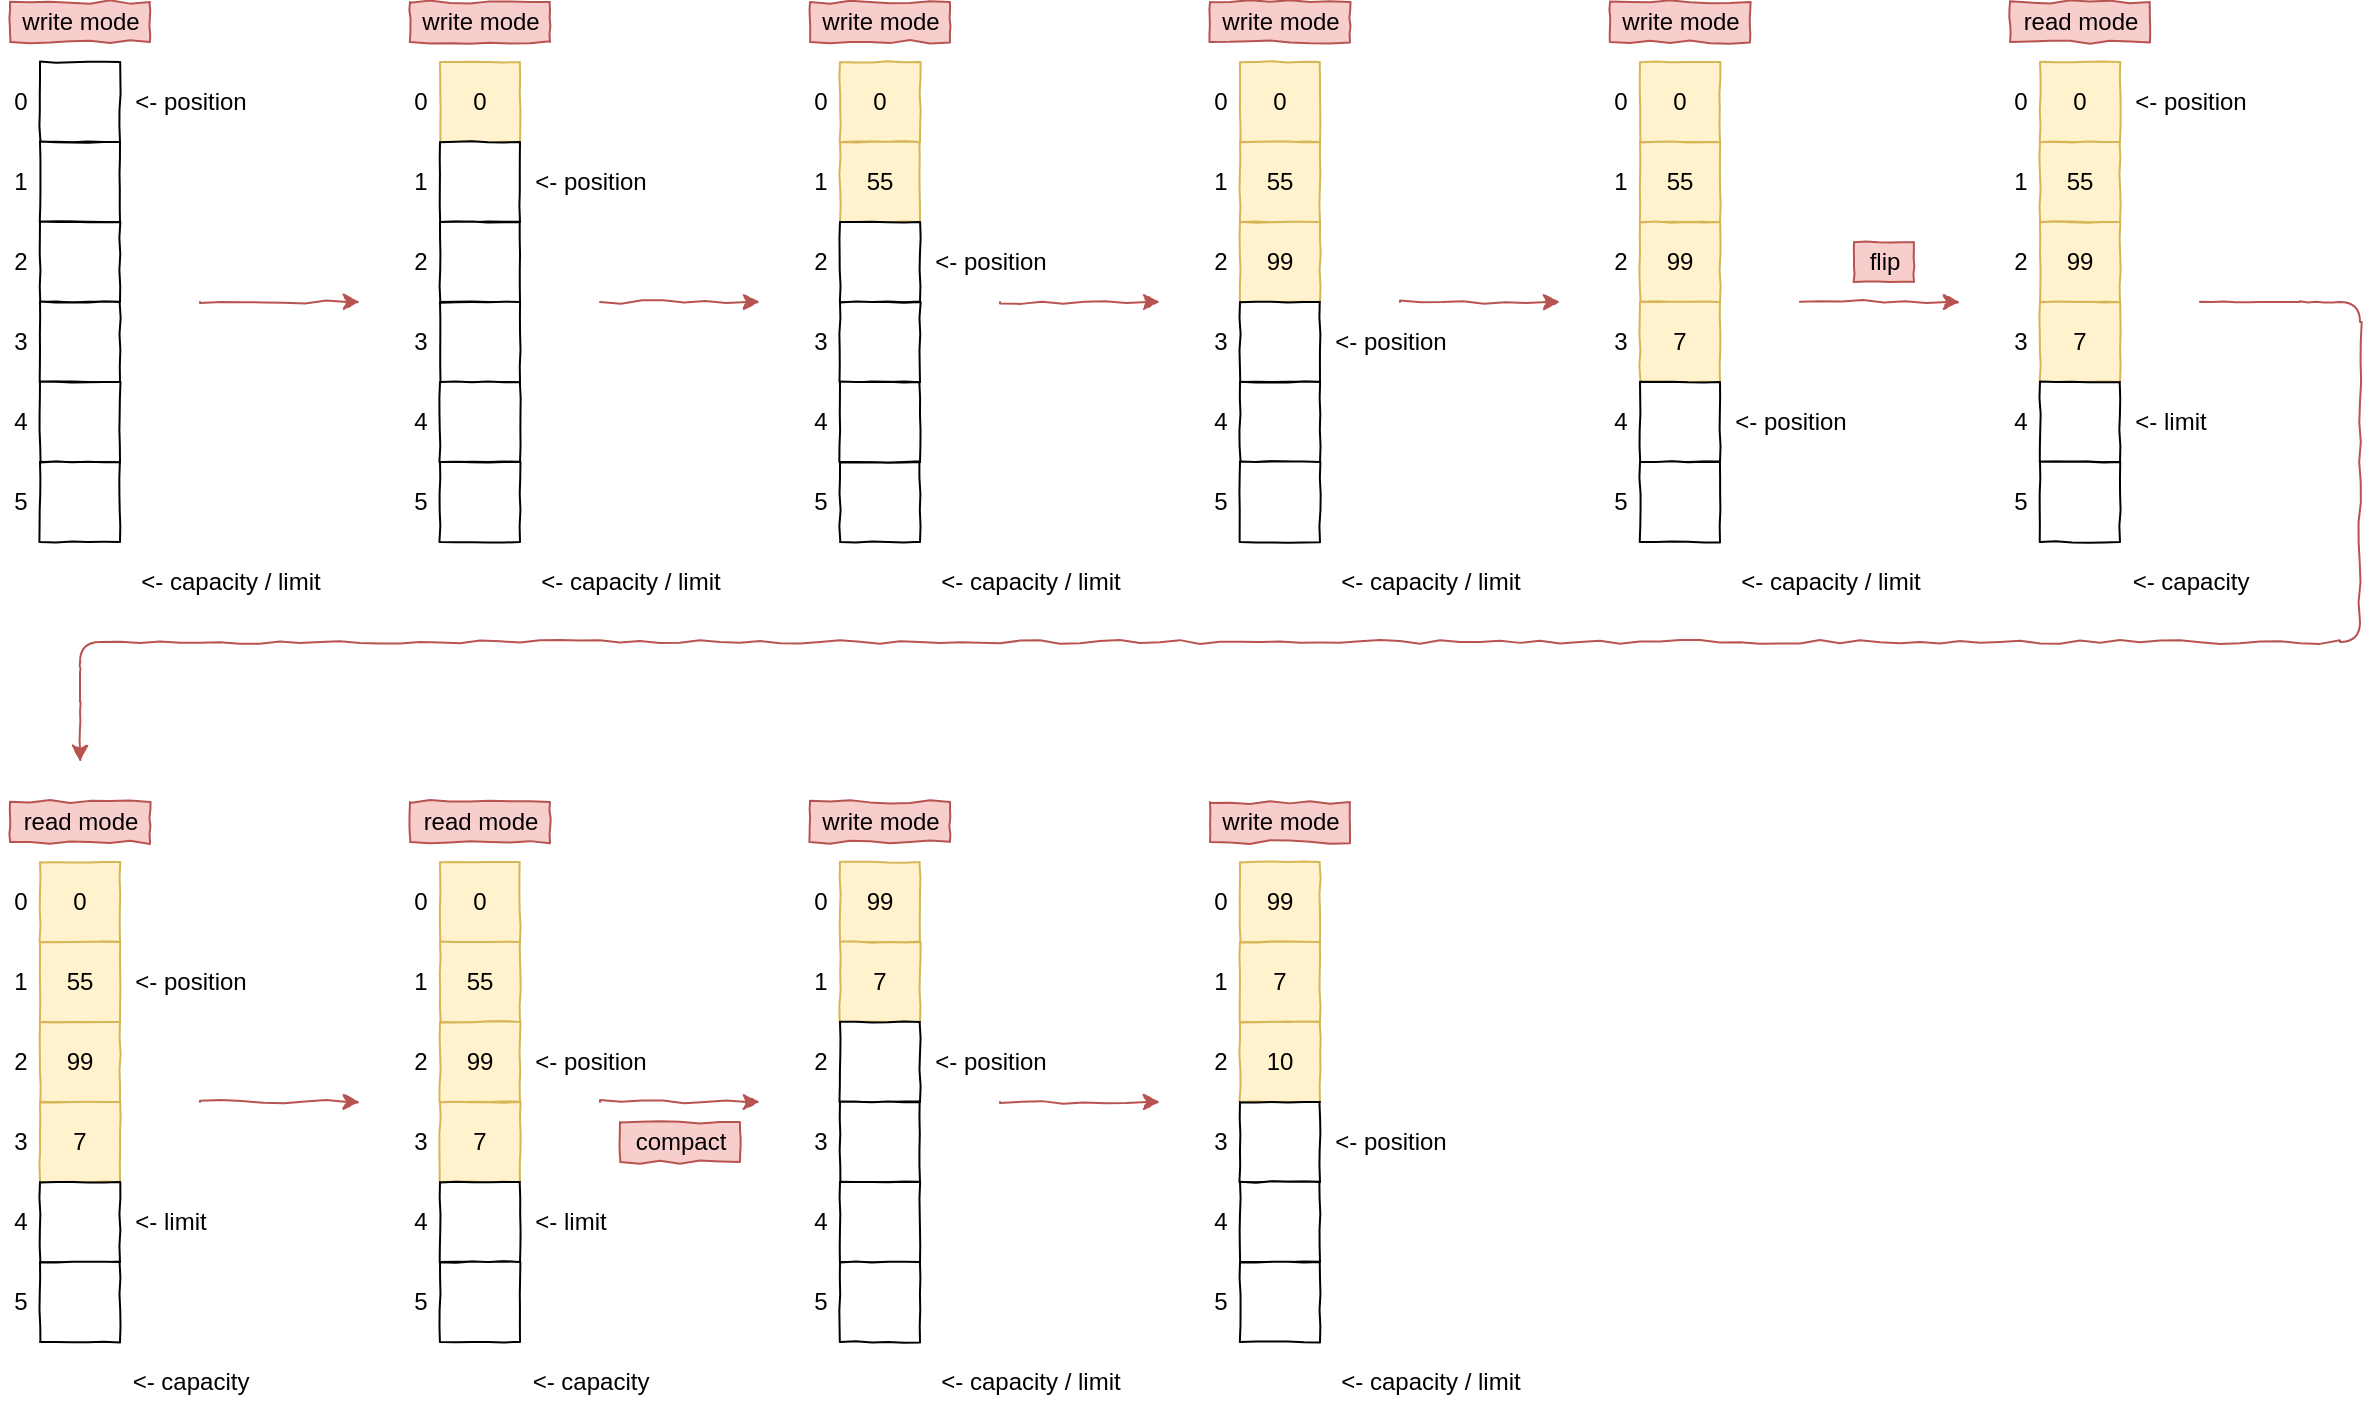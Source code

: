 <mxfile version="12.4.2" type="device" pages="1"><diagram id="LZHB4PYu7nZO7gO8kTFv" name="第 1 页"><mxGraphModel dx="1346" dy="822" grid="1" gridSize="10" guides="1" tooltips="1" connect="1" arrows="1" fold="1" page="1" pageScale="1" pageWidth="827" pageHeight="1169" math="0" shadow="0"><root><mxCell id="0"/><mxCell id="1" parent="0"/><mxCell id="Ik6aEist9P6mcR1anHid-1" value="" style="rounded=0;whiteSpace=wrap;html=1;comic=1;" parent="1" vertex="1"><mxGeometry x="120" y="80" width="40" height="40" as="geometry"/></mxCell><mxCell id="Ik6aEist9P6mcR1anHid-2" value="" style="rounded=0;whiteSpace=wrap;html=1;comic=1;" parent="1" vertex="1"><mxGeometry x="120" y="120" width="40" height="40" as="geometry"/></mxCell><mxCell id="Ik6aEist9P6mcR1anHid-3" value="" style="rounded=0;whiteSpace=wrap;html=1;comic=1;" parent="1" vertex="1"><mxGeometry x="120" y="160" width="40" height="40" as="geometry"/></mxCell><mxCell id="Ik6aEist9P6mcR1anHid-4" value="" style="rounded=0;whiteSpace=wrap;html=1;comic=1;" parent="1" vertex="1"><mxGeometry x="120" y="200" width="40" height="40" as="geometry"/></mxCell><mxCell id="Ik6aEist9P6mcR1anHid-5" value="" style="rounded=0;whiteSpace=wrap;html=1;comic=1;" parent="1" vertex="1"><mxGeometry x="120" y="240" width="40" height="40" as="geometry"/></mxCell><mxCell id="Ik6aEist9P6mcR1anHid-6" value="" style="rounded=0;whiteSpace=wrap;html=1;comic=1;" parent="1" vertex="1"><mxGeometry x="120" y="280" width="40" height="40" as="geometry"/></mxCell><mxCell id="Ik6aEist9P6mcR1anHid-7" value="write mode" style="text;html=1;align=center;verticalAlign=middle;resizable=0;points=[];;autosize=1;fillColor=#f8cecc;strokeColor=#b85450;comic=1;" parent="1" vertex="1"><mxGeometry x="105" y="50" width="70" height="20" as="geometry"/></mxCell><mxCell id="Ik6aEist9P6mcR1anHid-8" value="&amp;lt;- capacity / limit" style="text;html=1;align=center;verticalAlign=middle;resizable=0;points=[];;autosize=1;comic=1;" parent="1" vertex="1"><mxGeometry x="160" y="330" width="110" height="20" as="geometry"/></mxCell><mxCell id="Ik6aEist9P6mcR1anHid-9" value="&amp;lt;- position" style="text;html=1;align=center;verticalAlign=middle;resizable=0;points=[];;autosize=1;comic=1;" parent="1" vertex="1"><mxGeometry x="160" y="90" width="70" height="20" as="geometry"/></mxCell><mxCell id="Ik6aEist9P6mcR1anHid-19" value="0" style="text;html=1;align=center;verticalAlign=middle;resizable=0;points=[];;autosize=1;comic=1;" parent="1" vertex="1"><mxGeometry x="100" y="90" width="20" height="20" as="geometry"/></mxCell><mxCell id="Ik6aEist9P6mcR1anHid-20" value="1" style="text;html=1;align=center;verticalAlign=middle;resizable=0;points=[];;autosize=1;comic=1;" parent="1" vertex="1"><mxGeometry x="100" y="130" width="20" height="20" as="geometry"/></mxCell><mxCell id="Ik6aEist9P6mcR1anHid-21" value="2" style="text;html=1;align=center;verticalAlign=middle;resizable=0;points=[];;autosize=1;comic=1;" parent="1" vertex="1"><mxGeometry x="100" y="170" width="20" height="20" as="geometry"/></mxCell><mxCell id="Ik6aEist9P6mcR1anHid-22" value="3" style="text;html=1;align=center;verticalAlign=middle;resizable=0;points=[];;autosize=1;comic=1;" parent="1" vertex="1"><mxGeometry x="100" y="210" width="20" height="20" as="geometry"/></mxCell><mxCell id="Ik6aEist9P6mcR1anHid-23" value="4" style="text;html=1;align=center;verticalAlign=middle;resizable=0;points=[];;autosize=1;comic=1;" parent="1" vertex="1"><mxGeometry x="100" y="250" width="20" height="20" as="geometry"/></mxCell><mxCell id="Ik6aEist9P6mcR1anHid-24" value="5" style="text;html=1;align=center;verticalAlign=middle;resizable=0;points=[];;autosize=1;comic=1;" parent="1" vertex="1"><mxGeometry x="100" y="290" width="20" height="20" as="geometry"/></mxCell><mxCell id="Ik6aEist9P6mcR1anHid-25" value="0" style="rounded=0;whiteSpace=wrap;html=1;fillColor=#fff2cc;strokeColor=#d6b656;comic=1;" parent="1" vertex="1"><mxGeometry x="320" y="80" width="40" height="40" as="geometry"/></mxCell><mxCell id="Ik6aEist9P6mcR1anHid-26" value="" style="rounded=0;whiteSpace=wrap;html=1;comic=1;" parent="1" vertex="1"><mxGeometry x="320" y="120" width="40" height="40" as="geometry"/></mxCell><mxCell id="Ik6aEist9P6mcR1anHid-27" value="" style="rounded=0;whiteSpace=wrap;html=1;comic=1;" parent="1" vertex="1"><mxGeometry x="320" y="160" width="40" height="40" as="geometry"/></mxCell><mxCell id="Ik6aEist9P6mcR1anHid-28" value="" style="rounded=0;whiteSpace=wrap;html=1;comic=1;" parent="1" vertex="1"><mxGeometry x="320" y="200" width="40" height="40" as="geometry"/></mxCell><mxCell id="Ik6aEist9P6mcR1anHid-29" value="" style="rounded=0;whiteSpace=wrap;html=1;comic=1;" parent="1" vertex="1"><mxGeometry x="320" y="240" width="40" height="40" as="geometry"/></mxCell><mxCell id="Ik6aEist9P6mcR1anHid-30" value="" style="rounded=0;whiteSpace=wrap;html=1;comic=1;" parent="1" vertex="1"><mxGeometry x="320" y="280" width="40" height="40" as="geometry"/></mxCell><mxCell id="Ik6aEist9P6mcR1anHid-31" value="write mode" style="text;html=1;align=center;verticalAlign=middle;resizable=0;points=[];;autosize=1;fillColor=#f8cecc;strokeColor=#b85450;comic=1;" parent="1" vertex="1"><mxGeometry x="305" y="50" width="70" height="20" as="geometry"/></mxCell><mxCell id="Ik6aEist9P6mcR1anHid-32" value="&amp;lt;- capacity / limit" style="text;html=1;align=center;verticalAlign=middle;resizable=0;points=[];;autosize=1;comic=1;" parent="1" vertex="1"><mxGeometry x="360" y="330" width="110" height="20" as="geometry"/></mxCell><mxCell id="Ik6aEist9P6mcR1anHid-33" value="&amp;lt;- position" style="text;html=1;align=center;verticalAlign=middle;resizable=0;points=[];;autosize=1;comic=1;" parent="1" vertex="1"><mxGeometry x="360" y="130" width="70" height="20" as="geometry"/></mxCell><mxCell id="Ik6aEist9P6mcR1anHid-34" value="0" style="text;html=1;align=center;verticalAlign=middle;resizable=0;points=[];;autosize=1;comic=1;" parent="1" vertex="1"><mxGeometry x="300" y="90" width="20" height="20" as="geometry"/></mxCell><mxCell id="Ik6aEist9P6mcR1anHid-35" value="1" style="text;html=1;align=center;verticalAlign=middle;resizable=0;points=[];;autosize=1;comic=1;" parent="1" vertex="1"><mxGeometry x="300" y="130" width="20" height="20" as="geometry"/></mxCell><mxCell id="Ik6aEist9P6mcR1anHid-36" value="2" style="text;html=1;align=center;verticalAlign=middle;resizable=0;points=[];;autosize=1;comic=1;" parent="1" vertex="1"><mxGeometry x="300" y="170" width="20" height="20" as="geometry"/></mxCell><mxCell id="Ik6aEist9P6mcR1anHid-37" value="3" style="text;html=1;align=center;verticalAlign=middle;resizable=0;points=[];;autosize=1;comic=1;" parent="1" vertex="1"><mxGeometry x="300" y="210" width="20" height="20" as="geometry"/></mxCell><mxCell id="Ik6aEist9P6mcR1anHid-38" value="4" style="text;html=1;align=center;verticalAlign=middle;resizable=0;points=[];;autosize=1;comic=1;" parent="1" vertex="1"><mxGeometry x="300" y="250" width="20" height="20" as="geometry"/></mxCell><mxCell id="Ik6aEist9P6mcR1anHid-39" value="5" style="text;html=1;align=center;verticalAlign=middle;resizable=0;points=[];;autosize=1;comic=1;" parent="1" vertex="1"><mxGeometry x="300" y="290" width="20" height="20" as="geometry"/></mxCell><mxCell id="Ik6aEist9P6mcR1anHid-40" value="0" style="rounded=0;whiteSpace=wrap;html=1;fillColor=#fff2cc;strokeColor=#d6b656;comic=1;" parent="1" vertex="1"><mxGeometry x="720" y="80" width="40" height="40" as="geometry"/></mxCell><mxCell id="Ik6aEist9P6mcR1anHid-41" value="55" style="rounded=0;whiteSpace=wrap;html=1;fillColor=#fff2cc;strokeColor=#d6b656;comic=1;" parent="1" vertex="1"><mxGeometry x="720" y="120" width="40" height="40" as="geometry"/></mxCell><mxCell id="Ik6aEist9P6mcR1anHid-42" value="99" style="rounded=0;whiteSpace=wrap;html=1;fillColor=#fff2cc;strokeColor=#d6b656;comic=1;" parent="1" vertex="1"><mxGeometry x="720" y="160" width="40" height="40" as="geometry"/></mxCell><mxCell id="Ik6aEist9P6mcR1anHid-43" value="" style="rounded=0;whiteSpace=wrap;html=1;comic=1;" parent="1" vertex="1"><mxGeometry x="720" y="200" width="40" height="40" as="geometry"/></mxCell><mxCell id="Ik6aEist9P6mcR1anHid-44" value="" style="rounded=0;whiteSpace=wrap;html=1;comic=1;" parent="1" vertex="1"><mxGeometry x="720" y="240" width="40" height="40" as="geometry"/></mxCell><mxCell id="Ik6aEist9P6mcR1anHid-45" value="" style="rounded=0;whiteSpace=wrap;html=1;comic=1;" parent="1" vertex="1"><mxGeometry x="720" y="280" width="40" height="40" as="geometry"/></mxCell><mxCell id="Ik6aEist9P6mcR1anHid-46" value="write mode" style="text;html=1;align=center;verticalAlign=middle;resizable=0;points=[];;autosize=1;fillColor=#f8cecc;strokeColor=#b85450;comic=1;" parent="1" vertex="1"><mxGeometry x="705" y="50" width="70" height="20" as="geometry"/></mxCell><mxCell id="Ik6aEist9P6mcR1anHid-47" value="&amp;lt;- capacity / limit" style="text;html=1;align=center;verticalAlign=middle;resizable=0;points=[];;autosize=1;comic=1;" parent="1" vertex="1"><mxGeometry x="760" y="330" width="110" height="20" as="geometry"/></mxCell><mxCell id="Ik6aEist9P6mcR1anHid-48" value="&amp;lt;- position" style="text;html=1;align=center;verticalAlign=middle;resizable=0;points=[];;autosize=1;comic=1;" parent="1" vertex="1"><mxGeometry x="760" y="210" width="70" height="20" as="geometry"/></mxCell><mxCell id="Ik6aEist9P6mcR1anHid-49" value="0" style="text;html=1;align=center;verticalAlign=middle;resizable=0;points=[];;autosize=1;comic=1;" parent="1" vertex="1"><mxGeometry x="700" y="90" width="20" height="20" as="geometry"/></mxCell><mxCell id="Ik6aEist9P6mcR1anHid-50" value="1" style="text;html=1;align=center;verticalAlign=middle;resizable=0;points=[];;autosize=1;comic=1;" parent="1" vertex="1"><mxGeometry x="700" y="130" width="20" height="20" as="geometry"/></mxCell><mxCell id="Ik6aEist9P6mcR1anHid-51" value="2" style="text;html=1;align=center;verticalAlign=middle;resizable=0;points=[];;autosize=1;comic=1;" parent="1" vertex="1"><mxGeometry x="700" y="170" width="20" height="20" as="geometry"/></mxCell><mxCell id="Ik6aEist9P6mcR1anHid-52" value="3" style="text;html=1;align=center;verticalAlign=middle;resizable=0;points=[];;autosize=1;comic=1;" parent="1" vertex="1"><mxGeometry x="700" y="210" width="20" height="20" as="geometry"/></mxCell><mxCell id="Ik6aEist9P6mcR1anHid-53" value="4" style="text;html=1;align=center;verticalAlign=middle;resizable=0;points=[];;autosize=1;comic=1;" parent="1" vertex="1"><mxGeometry x="700" y="250" width="20" height="20" as="geometry"/></mxCell><mxCell id="Ik6aEist9P6mcR1anHid-54" value="5" style="text;html=1;align=center;verticalAlign=middle;resizable=0;points=[];;autosize=1;comic=1;" parent="1" vertex="1"><mxGeometry x="700" y="290" width="20" height="20" as="geometry"/></mxCell><mxCell id="uxCb-L5kwpYFasaAiV4x-1" value="0" style="rounded=0;whiteSpace=wrap;html=1;fillColor=#fff2cc;strokeColor=#d6b656;comic=1;" parent="1" vertex="1"><mxGeometry x="920" y="80" width="40" height="40" as="geometry"/></mxCell><mxCell id="uxCb-L5kwpYFasaAiV4x-2" value="55" style="rounded=0;whiteSpace=wrap;html=1;fillColor=#fff2cc;strokeColor=#d6b656;comic=1;" parent="1" vertex="1"><mxGeometry x="920" y="120" width="40" height="40" as="geometry"/></mxCell><mxCell id="uxCb-L5kwpYFasaAiV4x-3" value="99" style="rounded=0;whiteSpace=wrap;html=1;fillColor=#fff2cc;strokeColor=#d6b656;comic=1;" parent="1" vertex="1"><mxGeometry x="920" y="160" width="40" height="40" as="geometry"/></mxCell><mxCell id="uxCb-L5kwpYFasaAiV4x-4" value="7" style="rounded=0;whiteSpace=wrap;html=1;fillColor=#fff2cc;strokeColor=#d6b656;comic=1;" parent="1" vertex="1"><mxGeometry x="920" y="200" width="40" height="40" as="geometry"/></mxCell><mxCell id="uxCb-L5kwpYFasaAiV4x-5" value="" style="rounded=0;whiteSpace=wrap;html=1;comic=1;" parent="1" vertex="1"><mxGeometry x="920" y="240" width="40" height="40" as="geometry"/></mxCell><mxCell id="uxCb-L5kwpYFasaAiV4x-6" value="" style="rounded=0;whiteSpace=wrap;html=1;comic=1;" parent="1" vertex="1"><mxGeometry x="920" y="280" width="40" height="40" as="geometry"/></mxCell><mxCell id="uxCb-L5kwpYFasaAiV4x-7" value="write mode" style="text;html=1;align=center;verticalAlign=middle;resizable=0;points=[];;autosize=1;fillColor=#f8cecc;strokeColor=#b85450;comic=1;" parent="1" vertex="1"><mxGeometry x="905" y="50" width="70" height="20" as="geometry"/></mxCell><mxCell id="uxCb-L5kwpYFasaAiV4x-8" value="&amp;lt;- capacity / limit" style="text;html=1;align=center;verticalAlign=middle;resizable=0;points=[];;autosize=1;comic=1;" parent="1" vertex="1"><mxGeometry x="960" y="330" width="110" height="20" as="geometry"/></mxCell><mxCell id="uxCb-L5kwpYFasaAiV4x-9" value="&amp;lt;- position" style="text;html=1;align=center;verticalAlign=middle;resizable=0;points=[];;autosize=1;comic=1;" parent="1" vertex="1"><mxGeometry x="960" y="250" width="70" height="20" as="geometry"/></mxCell><mxCell id="uxCb-L5kwpYFasaAiV4x-10" value="0" style="text;html=1;align=center;verticalAlign=middle;resizable=0;points=[];;autosize=1;comic=1;" parent="1" vertex="1"><mxGeometry x="900" y="90" width="20" height="20" as="geometry"/></mxCell><mxCell id="uxCb-L5kwpYFasaAiV4x-11" value="1" style="text;html=1;align=center;verticalAlign=middle;resizable=0;points=[];;autosize=1;comic=1;" parent="1" vertex="1"><mxGeometry x="900" y="130" width="20" height="20" as="geometry"/></mxCell><mxCell id="uxCb-L5kwpYFasaAiV4x-12" value="2" style="text;html=1;align=center;verticalAlign=middle;resizable=0;points=[];;autosize=1;comic=1;" parent="1" vertex="1"><mxGeometry x="900" y="170" width="20" height="20" as="geometry"/></mxCell><mxCell id="uxCb-L5kwpYFasaAiV4x-13" value="3" style="text;html=1;align=center;verticalAlign=middle;resizable=0;points=[];;autosize=1;comic=1;" parent="1" vertex="1"><mxGeometry x="900" y="210" width="20" height="20" as="geometry"/></mxCell><mxCell id="uxCb-L5kwpYFasaAiV4x-14" value="4" style="text;html=1;align=center;verticalAlign=middle;resizable=0;points=[];;autosize=1;comic=1;" parent="1" vertex="1"><mxGeometry x="900" y="250" width="20" height="20" as="geometry"/></mxCell><mxCell id="uxCb-L5kwpYFasaAiV4x-15" value="5" style="text;html=1;align=center;verticalAlign=middle;resizable=0;points=[];;autosize=1;comic=1;" parent="1" vertex="1"><mxGeometry x="900" y="290" width="20" height="20" as="geometry"/></mxCell><mxCell id="uxCb-L5kwpYFasaAiV4x-16" value="" style="endArrow=classic;html=1;comic=1;fillColor=#f8cecc;strokeColor=#b85450;" parent="1" edge="1"><mxGeometry width="50" height="50" relative="1" as="geometry"><mxPoint x="200" y="200" as="sourcePoint"/><mxPoint x="280" y="200" as="targetPoint"/></mxGeometry></mxCell><mxCell id="uxCb-L5kwpYFasaAiV4x-17" value="" style="endArrow=classic;html=1;comic=1;fillColor=#f8cecc;strokeColor=#b85450;" parent="1" edge="1"><mxGeometry width="50" height="50" relative="1" as="geometry"><mxPoint x="400" y="200" as="sourcePoint"/><mxPoint x="480" y="200" as="targetPoint"/></mxGeometry></mxCell><mxCell id="uxCb-L5kwpYFasaAiV4x-18" value="" style="endArrow=classic;html=1;comic=1;fillColor=#f8cecc;strokeColor=#b85450;" parent="1" edge="1"><mxGeometry width="50" height="50" relative="1" as="geometry"><mxPoint x="1000" y="200" as="sourcePoint"/><mxPoint x="1080" y="200" as="targetPoint"/></mxGeometry></mxCell><mxCell id="uxCb-L5kwpYFasaAiV4x-19" value="0" style="rounded=0;whiteSpace=wrap;html=1;fillColor=#fff2cc;strokeColor=#d6b656;comic=1;" parent="1" vertex="1"><mxGeometry x="1120" y="80" width="40" height="40" as="geometry"/></mxCell><mxCell id="uxCb-L5kwpYFasaAiV4x-20" value="55" style="rounded=0;whiteSpace=wrap;html=1;fillColor=#fff2cc;strokeColor=#d6b656;comic=1;" parent="1" vertex="1"><mxGeometry x="1120" y="120" width="40" height="40" as="geometry"/></mxCell><mxCell id="uxCb-L5kwpYFasaAiV4x-21" value="99" style="rounded=0;whiteSpace=wrap;html=1;fillColor=#fff2cc;strokeColor=#d6b656;comic=1;" parent="1" vertex="1"><mxGeometry x="1120" y="160" width="40" height="40" as="geometry"/></mxCell><mxCell id="uxCb-L5kwpYFasaAiV4x-22" value="7" style="rounded=0;whiteSpace=wrap;html=1;fillColor=#fff2cc;strokeColor=#d6b656;comic=1;" parent="1" vertex="1"><mxGeometry x="1120" y="200" width="40" height="40" as="geometry"/></mxCell><mxCell id="uxCb-L5kwpYFasaAiV4x-23" value="" style="rounded=0;whiteSpace=wrap;html=1;comic=1;" parent="1" vertex="1"><mxGeometry x="1120" y="240" width="40" height="40" as="geometry"/></mxCell><mxCell id="uxCb-L5kwpYFasaAiV4x-24" value="" style="rounded=0;whiteSpace=wrap;html=1;comic=1;" parent="1" vertex="1"><mxGeometry x="1120" y="280" width="40" height="40" as="geometry"/></mxCell><mxCell id="uxCb-L5kwpYFasaAiV4x-25" value="read mode" style="text;html=1;align=center;verticalAlign=middle;resizable=0;points=[];;autosize=1;fillColor=#f8cecc;strokeColor=#b85450;comic=1;" parent="1" vertex="1"><mxGeometry x="1105" y="50" width="70" height="20" as="geometry"/></mxCell><mxCell id="uxCb-L5kwpYFasaAiV4x-26" value="&amp;lt;- capacity" style="text;html=1;align=center;verticalAlign=middle;resizable=0;points=[];;autosize=1;comic=1;" parent="1" vertex="1"><mxGeometry x="1160" y="330" width="70" height="20" as="geometry"/></mxCell><mxCell id="uxCb-L5kwpYFasaAiV4x-27" value="&amp;lt;- position" style="text;html=1;align=center;verticalAlign=middle;resizable=0;points=[];;autosize=1;comic=1;" parent="1" vertex="1"><mxGeometry x="1160" y="90" width="70" height="20" as="geometry"/></mxCell><mxCell id="uxCb-L5kwpYFasaAiV4x-28" value="0" style="text;html=1;align=center;verticalAlign=middle;resizable=0;points=[];;autosize=1;comic=1;" parent="1" vertex="1"><mxGeometry x="1100" y="90" width="20" height="20" as="geometry"/></mxCell><mxCell id="uxCb-L5kwpYFasaAiV4x-29" value="1" style="text;html=1;align=center;verticalAlign=middle;resizable=0;points=[];;autosize=1;comic=1;" parent="1" vertex="1"><mxGeometry x="1100" y="130" width="20" height="20" as="geometry"/></mxCell><mxCell id="uxCb-L5kwpYFasaAiV4x-30" value="2" style="text;html=1;align=center;verticalAlign=middle;resizable=0;points=[];;autosize=1;comic=1;" parent="1" vertex="1"><mxGeometry x="1100" y="170" width="20" height="20" as="geometry"/></mxCell><mxCell id="uxCb-L5kwpYFasaAiV4x-31" value="3" style="text;html=1;align=center;verticalAlign=middle;resizable=0;points=[];;autosize=1;comic=1;" parent="1" vertex="1"><mxGeometry x="1100" y="210" width="20" height="20" as="geometry"/></mxCell><mxCell id="uxCb-L5kwpYFasaAiV4x-32" value="4" style="text;html=1;align=center;verticalAlign=middle;resizable=0;points=[];;autosize=1;comic=1;" parent="1" vertex="1"><mxGeometry x="1100" y="250" width="20" height="20" as="geometry"/></mxCell><mxCell id="uxCb-L5kwpYFasaAiV4x-33" value="5" style="text;html=1;align=center;verticalAlign=middle;resizable=0;points=[];;autosize=1;comic=1;" parent="1" vertex="1"><mxGeometry x="1100" y="290" width="20" height="20" as="geometry"/></mxCell><mxCell id="uxCb-L5kwpYFasaAiV4x-34" value="flip" style="text;html=1;align=center;verticalAlign=middle;resizable=0;points=[];;autosize=1;fillColor=#f8cecc;strokeColor=#b85450;comic=1;" parent="1" vertex="1"><mxGeometry x="1027" y="170" width="30" height="20" as="geometry"/></mxCell><mxCell id="uxCb-L5kwpYFasaAiV4x-35" value="&amp;lt;- limit" style="text;html=1;align=center;verticalAlign=middle;resizable=0;points=[];;autosize=1;comic=1;" parent="1" vertex="1"><mxGeometry x="1160" y="250" width="50" height="20" as="geometry"/></mxCell><mxCell id="uxCb-L5kwpYFasaAiV4x-36" value="" style="endArrow=classic;html=1;comic=1;fillColor=#f8cecc;strokeColor=#b85450;" parent="1" edge="1"><mxGeometry width="50" height="50" relative="1" as="geometry"><mxPoint x="800" y="200" as="sourcePoint"/><mxPoint x="880" y="200" as="targetPoint"/></mxGeometry></mxCell><mxCell id="jzgD2pSXVqTpHsKQ_ohz-1" value="0" style="rounded=0;whiteSpace=wrap;html=1;fillColor=#fff2cc;strokeColor=#d6b656;comic=1;" parent="1" vertex="1"><mxGeometry x="520" y="80" width="40" height="40" as="geometry"/></mxCell><mxCell id="jzgD2pSXVqTpHsKQ_ohz-2" value="55" style="rounded=0;whiteSpace=wrap;html=1;fillColor=#fff2cc;strokeColor=#d6b656;comic=1;" parent="1" vertex="1"><mxGeometry x="520" y="120" width="40" height="40" as="geometry"/></mxCell><mxCell id="jzgD2pSXVqTpHsKQ_ohz-3" value="" style="rounded=0;whiteSpace=wrap;html=1;comic=1;" parent="1" vertex="1"><mxGeometry x="520" y="160" width="40" height="40" as="geometry"/></mxCell><mxCell id="jzgD2pSXVqTpHsKQ_ohz-4" value="" style="rounded=0;whiteSpace=wrap;html=1;comic=1;" parent="1" vertex="1"><mxGeometry x="520" y="200" width="40" height="40" as="geometry"/></mxCell><mxCell id="jzgD2pSXVqTpHsKQ_ohz-5" value="" style="rounded=0;whiteSpace=wrap;html=1;comic=1;" parent="1" vertex="1"><mxGeometry x="520" y="240" width="40" height="40" as="geometry"/></mxCell><mxCell id="jzgD2pSXVqTpHsKQ_ohz-6" value="" style="rounded=0;whiteSpace=wrap;html=1;comic=1;" parent="1" vertex="1"><mxGeometry x="520" y="280" width="40" height="40" as="geometry"/></mxCell><mxCell id="jzgD2pSXVqTpHsKQ_ohz-7" value="write mode" style="text;html=1;align=center;verticalAlign=middle;resizable=0;points=[];;autosize=1;fillColor=#f8cecc;strokeColor=#b85450;comic=1;" parent="1" vertex="1"><mxGeometry x="505" y="50" width="70" height="20" as="geometry"/></mxCell><mxCell id="jzgD2pSXVqTpHsKQ_ohz-8" value="&amp;lt;- capacity / limit" style="text;html=1;align=center;verticalAlign=middle;resizable=0;points=[];;autosize=1;comic=1;" parent="1" vertex="1"><mxGeometry x="560" y="330" width="110" height="20" as="geometry"/></mxCell><mxCell id="jzgD2pSXVqTpHsKQ_ohz-9" value="&amp;lt;- position" style="text;html=1;align=center;verticalAlign=middle;resizable=0;points=[];;autosize=1;comic=1;" parent="1" vertex="1"><mxGeometry x="560" y="170" width="70" height="20" as="geometry"/></mxCell><mxCell id="jzgD2pSXVqTpHsKQ_ohz-10" value="0" style="text;html=1;align=center;verticalAlign=middle;resizable=0;points=[];;autosize=1;comic=1;" parent="1" vertex="1"><mxGeometry x="500" y="90" width="20" height="20" as="geometry"/></mxCell><mxCell id="jzgD2pSXVqTpHsKQ_ohz-11" value="1" style="text;html=1;align=center;verticalAlign=middle;resizable=0;points=[];;autosize=1;comic=1;" parent="1" vertex="1"><mxGeometry x="500" y="130" width="20" height="20" as="geometry"/></mxCell><mxCell id="jzgD2pSXVqTpHsKQ_ohz-12" value="2" style="text;html=1;align=center;verticalAlign=middle;resizable=0;points=[];;autosize=1;comic=1;" parent="1" vertex="1"><mxGeometry x="500" y="170" width="20" height="20" as="geometry"/></mxCell><mxCell id="jzgD2pSXVqTpHsKQ_ohz-13" value="3" style="text;html=1;align=center;verticalAlign=middle;resizable=0;points=[];;autosize=1;comic=1;" parent="1" vertex="1"><mxGeometry x="500" y="210" width="20" height="20" as="geometry"/></mxCell><mxCell id="jzgD2pSXVqTpHsKQ_ohz-14" value="4" style="text;html=1;align=center;verticalAlign=middle;resizable=0;points=[];;autosize=1;comic=1;" parent="1" vertex="1"><mxGeometry x="500" y="250" width="20" height="20" as="geometry"/></mxCell><mxCell id="jzgD2pSXVqTpHsKQ_ohz-15" value="5" style="text;html=1;align=center;verticalAlign=middle;resizable=0;points=[];;autosize=1;comic=1;" parent="1" vertex="1"><mxGeometry x="500" y="290" width="20" height="20" as="geometry"/></mxCell><mxCell id="jzgD2pSXVqTpHsKQ_ohz-16" value="" style="endArrow=classic;html=1;comic=1;fillColor=#f8cecc;strokeColor=#b85450;" parent="1" edge="1"><mxGeometry width="50" height="50" relative="1" as="geometry"><mxPoint x="600" y="200" as="sourcePoint"/><mxPoint x="680" y="200" as="targetPoint"/></mxGeometry></mxCell><mxCell id="bcmB1b50Bv_NqyZepscz-1" value="0" style="rounded=0;whiteSpace=wrap;html=1;fillColor=#fff2cc;strokeColor=#d6b656;comic=1;" vertex="1" parent="1"><mxGeometry x="120" y="480" width="40" height="40" as="geometry"/></mxCell><mxCell id="bcmB1b50Bv_NqyZepscz-2" value="55" style="rounded=0;whiteSpace=wrap;html=1;fillColor=#fff2cc;strokeColor=#d6b656;comic=1;" vertex="1" parent="1"><mxGeometry x="120" y="520" width="40" height="40" as="geometry"/></mxCell><mxCell id="bcmB1b50Bv_NqyZepscz-3" value="99" style="rounded=0;whiteSpace=wrap;html=1;fillColor=#fff2cc;strokeColor=#d6b656;comic=1;" vertex="1" parent="1"><mxGeometry x="120" y="560" width="40" height="40" as="geometry"/></mxCell><mxCell id="bcmB1b50Bv_NqyZepscz-4" value="7" style="rounded=0;whiteSpace=wrap;html=1;fillColor=#fff2cc;strokeColor=#d6b656;comic=1;" vertex="1" parent="1"><mxGeometry x="120" y="600" width="40" height="40" as="geometry"/></mxCell><mxCell id="bcmB1b50Bv_NqyZepscz-5" value="" style="rounded=0;whiteSpace=wrap;html=1;comic=1;" vertex="1" parent="1"><mxGeometry x="120" y="640" width="40" height="40" as="geometry"/></mxCell><mxCell id="bcmB1b50Bv_NqyZepscz-6" value="" style="rounded=0;whiteSpace=wrap;html=1;comic=1;" vertex="1" parent="1"><mxGeometry x="120" y="680" width="40" height="40" as="geometry"/></mxCell><mxCell id="bcmB1b50Bv_NqyZepscz-7" value="read mode" style="text;html=1;align=center;verticalAlign=middle;resizable=0;points=[];;autosize=1;fillColor=#f8cecc;strokeColor=#b85450;comic=1;" vertex="1" parent="1"><mxGeometry x="105" y="450" width="70" height="20" as="geometry"/></mxCell><mxCell id="bcmB1b50Bv_NqyZepscz-8" value="&amp;lt;- capacity" style="text;html=1;align=center;verticalAlign=middle;resizable=0;points=[];;autosize=1;comic=1;" vertex="1" parent="1"><mxGeometry x="160" y="730" width="70" height="20" as="geometry"/></mxCell><mxCell id="bcmB1b50Bv_NqyZepscz-9" value="&amp;lt;- position" style="text;html=1;align=center;verticalAlign=middle;resizable=0;points=[];;autosize=1;comic=1;" vertex="1" parent="1"><mxGeometry x="160" y="530" width="70" height="20" as="geometry"/></mxCell><mxCell id="bcmB1b50Bv_NqyZepscz-10" value="0" style="text;html=1;align=center;verticalAlign=middle;resizable=0;points=[];;autosize=1;comic=1;" vertex="1" parent="1"><mxGeometry x="100" y="490" width="20" height="20" as="geometry"/></mxCell><mxCell id="bcmB1b50Bv_NqyZepscz-11" value="1" style="text;html=1;align=center;verticalAlign=middle;resizable=0;points=[];;autosize=1;comic=1;" vertex="1" parent="1"><mxGeometry x="100" y="530" width="20" height="20" as="geometry"/></mxCell><mxCell id="bcmB1b50Bv_NqyZepscz-12" value="2" style="text;html=1;align=center;verticalAlign=middle;resizable=0;points=[];;autosize=1;comic=1;" vertex="1" parent="1"><mxGeometry x="100" y="570" width="20" height="20" as="geometry"/></mxCell><mxCell id="bcmB1b50Bv_NqyZepscz-13" value="3" style="text;html=1;align=center;verticalAlign=middle;resizable=0;points=[];;autosize=1;comic=1;" vertex="1" parent="1"><mxGeometry x="100" y="610" width="20" height="20" as="geometry"/></mxCell><mxCell id="bcmB1b50Bv_NqyZepscz-14" value="4" style="text;html=1;align=center;verticalAlign=middle;resizable=0;points=[];;autosize=1;comic=1;" vertex="1" parent="1"><mxGeometry x="100" y="650" width="20" height="20" as="geometry"/></mxCell><mxCell id="bcmB1b50Bv_NqyZepscz-15" value="5" style="text;html=1;align=center;verticalAlign=middle;resizable=0;points=[];;autosize=1;comic=1;" vertex="1" parent="1"><mxGeometry x="100" y="690" width="20" height="20" as="geometry"/></mxCell><mxCell id="bcmB1b50Bv_NqyZepscz-16" value="&amp;lt;- limit" style="text;html=1;align=center;verticalAlign=middle;resizable=0;points=[];;autosize=1;comic=1;" vertex="1" parent="1"><mxGeometry x="160" y="650" width="50" height="20" as="geometry"/></mxCell><mxCell id="bcmB1b50Bv_NqyZepscz-17" value="" style="endArrow=classic;html=1;comic=1;fillColor=#f8cecc;strokeColor=#b85450;" edge="1" parent="1"><mxGeometry width="50" height="50" relative="1" as="geometry"><mxPoint x="1200" y="200" as="sourcePoint"/><mxPoint x="140" y="430" as="targetPoint"/><Array as="points"><mxPoint x="1240" y="200"/><mxPoint x="1280" y="200"/><mxPoint x="1280" y="370"/><mxPoint x="140" y="370"/><mxPoint x="140" y="390"/></Array></mxGeometry></mxCell><mxCell id="bcmB1b50Bv_NqyZepscz-18" value="0" style="rounded=0;whiteSpace=wrap;html=1;fillColor=#fff2cc;strokeColor=#d6b656;comic=1;" vertex="1" parent="1"><mxGeometry x="320" y="480" width="40" height="40" as="geometry"/></mxCell><mxCell id="bcmB1b50Bv_NqyZepscz-19" value="55" style="rounded=0;whiteSpace=wrap;html=1;fillColor=#fff2cc;strokeColor=#d6b656;comic=1;" vertex="1" parent="1"><mxGeometry x="320" y="520" width="40" height="40" as="geometry"/></mxCell><mxCell id="bcmB1b50Bv_NqyZepscz-20" value="99" style="rounded=0;whiteSpace=wrap;html=1;fillColor=#fff2cc;strokeColor=#d6b656;comic=1;" vertex="1" parent="1"><mxGeometry x="320" y="560" width="40" height="40" as="geometry"/></mxCell><mxCell id="bcmB1b50Bv_NqyZepscz-21" value="7" style="rounded=0;whiteSpace=wrap;html=1;fillColor=#fff2cc;strokeColor=#d6b656;comic=1;" vertex="1" parent="1"><mxGeometry x="320" y="600" width="40" height="40" as="geometry"/></mxCell><mxCell id="bcmB1b50Bv_NqyZepscz-22" value="" style="rounded=0;whiteSpace=wrap;html=1;comic=1;" vertex="1" parent="1"><mxGeometry x="320" y="640" width="40" height="40" as="geometry"/></mxCell><mxCell id="bcmB1b50Bv_NqyZepscz-23" value="" style="rounded=0;whiteSpace=wrap;html=1;comic=1;" vertex="1" parent="1"><mxGeometry x="320" y="680" width="40" height="40" as="geometry"/></mxCell><mxCell id="bcmB1b50Bv_NqyZepscz-24" value="read mode" style="text;html=1;align=center;verticalAlign=middle;resizable=0;points=[];;autosize=1;fillColor=#f8cecc;strokeColor=#b85450;comic=1;" vertex="1" parent="1"><mxGeometry x="305" y="450" width="70" height="20" as="geometry"/></mxCell><mxCell id="bcmB1b50Bv_NqyZepscz-25" value="&amp;lt;- capacity" style="text;html=1;align=center;verticalAlign=middle;resizable=0;points=[];;autosize=1;comic=1;" vertex="1" parent="1"><mxGeometry x="360" y="730" width="70" height="20" as="geometry"/></mxCell><mxCell id="bcmB1b50Bv_NqyZepscz-26" value="&amp;lt;- position" style="text;html=1;align=center;verticalAlign=middle;resizable=0;points=[];;autosize=1;comic=1;" vertex="1" parent="1"><mxGeometry x="360" y="570" width="70" height="20" as="geometry"/></mxCell><mxCell id="bcmB1b50Bv_NqyZepscz-27" value="0" style="text;html=1;align=center;verticalAlign=middle;resizable=0;points=[];;autosize=1;comic=1;" vertex="1" parent="1"><mxGeometry x="300" y="490" width="20" height="20" as="geometry"/></mxCell><mxCell id="bcmB1b50Bv_NqyZepscz-28" value="1" style="text;html=1;align=center;verticalAlign=middle;resizable=0;points=[];;autosize=1;comic=1;" vertex="1" parent="1"><mxGeometry x="300" y="530" width="20" height="20" as="geometry"/></mxCell><mxCell id="bcmB1b50Bv_NqyZepscz-29" value="2" style="text;html=1;align=center;verticalAlign=middle;resizable=0;points=[];;autosize=1;comic=1;" vertex="1" parent="1"><mxGeometry x="300" y="570" width="20" height="20" as="geometry"/></mxCell><mxCell id="bcmB1b50Bv_NqyZepscz-30" value="3" style="text;html=1;align=center;verticalAlign=middle;resizable=0;points=[];;autosize=1;comic=1;" vertex="1" parent="1"><mxGeometry x="300" y="610" width="20" height="20" as="geometry"/></mxCell><mxCell id="bcmB1b50Bv_NqyZepscz-31" value="4" style="text;html=1;align=center;verticalAlign=middle;resizable=0;points=[];;autosize=1;comic=1;" vertex="1" parent="1"><mxGeometry x="300" y="650" width="20" height="20" as="geometry"/></mxCell><mxCell id="bcmB1b50Bv_NqyZepscz-32" value="5" style="text;html=1;align=center;verticalAlign=middle;resizable=0;points=[];;autosize=1;comic=1;" vertex="1" parent="1"><mxGeometry x="300" y="690" width="20" height="20" as="geometry"/></mxCell><mxCell id="bcmB1b50Bv_NqyZepscz-33" value="&amp;lt;- limit" style="text;html=1;align=center;verticalAlign=middle;resizable=0;points=[];;autosize=1;comic=1;" vertex="1" parent="1"><mxGeometry x="360" y="650" width="50" height="20" as="geometry"/></mxCell><mxCell id="bcmB1b50Bv_NqyZepscz-34" value="" style="endArrow=classic;html=1;comic=1;fillColor=#f8cecc;strokeColor=#b85450;" edge="1" parent="1"><mxGeometry width="50" height="50" relative="1" as="geometry"><mxPoint x="200" y="600" as="sourcePoint"/><mxPoint x="280" y="600" as="targetPoint"/></mxGeometry></mxCell><mxCell id="bcmB1b50Bv_NqyZepscz-35" value="99" style="rounded=0;whiteSpace=wrap;html=1;fillColor=#fff2cc;strokeColor=#d6b656;comic=1;" vertex="1" parent="1"><mxGeometry x="520" y="480" width="40" height="40" as="geometry"/></mxCell><mxCell id="bcmB1b50Bv_NqyZepscz-36" value="7" style="rounded=0;whiteSpace=wrap;html=1;fillColor=#fff2cc;strokeColor=#d6b656;comic=1;" vertex="1" parent="1"><mxGeometry x="520" y="520" width="40" height="40" as="geometry"/></mxCell><mxCell id="bcmB1b50Bv_NqyZepscz-37" value="" style="rounded=0;whiteSpace=wrap;html=1;comic=1;" vertex="1" parent="1"><mxGeometry x="520" y="560" width="40" height="40" as="geometry"/></mxCell><mxCell id="bcmB1b50Bv_NqyZepscz-38" value="" style="rounded=0;whiteSpace=wrap;html=1;comic=1;" vertex="1" parent="1"><mxGeometry x="520" y="600" width="40" height="40" as="geometry"/></mxCell><mxCell id="bcmB1b50Bv_NqyZepscz-39" value="" style="rounded=0;whiteSpace=wrap;html=1;comic=1;" vertex="1" parent="1"><mxGeometry x="520" y="640" width="40" height="40" as="geometry"/></mxCell><mxCell id="bcmB1b50Bv_NqyZepscz-40" value="" style="rounded=0;whiteSpace=wrap;html=1;comic=1;" vertex="1" parent="1"><mxGeometry x="520" y="680" width="40" height="40" as="geometry"/></mxCell><mxCell id="bcmB1b50Bv_NqyZepscz-41" value="write mode" style="text;html=1;align=center;verticalAlign=middle;resizable=0;points=[];;autosize=1;fillColor=#f8cecc;strokeColor=#b85450;comic=1;" vertex="1" parent="1"><mxGeometry x="505" y="450" width="70" height="20" as="geometry"/></mxCell><mxCell id="bcmB1b50Bv_NqyZepscz-43" value="&amp;lt;- position" style="text;html=1;align=center;verticalAlign=middle;resizable=0;points=[];;autosize=1;comic=1;" vertex="1" parent="1"><mxGeometry x="560" y="570" width="70" height="20" as="geometry"/></mxCell><mxCell id="bcmB1b50Bv_NqyZepscz-44" value="0" style="text;html=1;align=center;verticalAlign=middle;resizable=0;points=[];;autosize=1;comic=1;" vertex="1" parent="1"><mxGeometry x="500" y="490" width="20" height="20" as="geometry"/></mxCell><mxCell id="bcmB1b50Bv_NqyZepscz-45" value="1" style="text;html=1;align=center;verticalAlign=middle;resizable=0;points=[];;autosize=1;comic=1;" vertex="1" parent="1"><mxGeometry x="500" y="530" width="20" height="20" as="geometry"/></mxCell><mxCell id="bcmB1b50Bv_NqyZepscz-46" value="2" style="text;html=1;align=center;verticalAlign=middle;resizable=0;points=[];;autosize=1;comic=1;" vertex="1" parent="1"><mxGeometry x="500" y="570" width="20" height="20" as="geometry"/></mxCell><mxCell id="bcmB1b50Bv_NqyZepscz-47" value="3" style="text;html=1;align=center;verticalAlign=middle;resizable=0;points=[];;autosize=1;comic=1;" vertex="1" parent="1"><mxGeometry x="500" y="610" width="20" height="20" as="geometry"/></mxCell><mxCell id="bcmB1b50Bv_NqyZepscz-48" value="4" style="text;html=1;align=center;verticalAlign=middle;resizable=0;points=[];;autosize=1;comic=1;" vertex="1" parent="1"><mxGeometry x="500" y="650" width="20" height="20" as="geometry"/></mxCell><mxCell id="bcmB1b50Bv_NqyZepscz-49" value="5" style="text;html=1;align=center;verticalAlign=middle;resizable=0;points=[];;autosize=1;comic=1;" vertex="1" parent="1"><mxGeometry x="500" y="690" width="20" height="20" as="geometry"/></mxCell><mxCell id="bcmB1b50Bv_NqyZepscz-51" value="" style="endArrow=classic;html=1;comic=1;fillColor=#f8cecc;strokeColor=#b85450;" edge="1" parent="1"><mxGeometry width="50" height="50" relative="1" as="geometry"><mxPoint x="400" y="600" as="sourcePoint"/><mxPoint x="480" y="600" as="targetPoint"/></mxGeometry></mxCell><mxCell id="bcmB1b50Bv_NqyZepscz-52" value="compact" style="text;html=1;align=center;verticalAlign=middle;resizable=0;points=[];;autosize=1;fillColor=#f8cecc;strokeColor=#b85450;comic=1;" vertex="1" parent="1"><mxGeometry x="410" y="610" width="60" height="20" as="geometry"/></mxCell><mxCell id="bcmB1b50Bv_NqyZepscz-53" value="&amp;lt;- capacity / limit" style="text;html=1;align=center;verticalAlign=middle;resizable=0;points=[];;autosize=1;comic=1;" vertex="1" parent="1"><mxGeometry x="560" y="730" width="110" height="20" as="geometry"/></mxCell><mxCell id="bcmB1b50Bv_NqyZepscz-54" value="" style="endArrow=classic;html=1;comic=1;fillColor=#f8cecc;strokeColor=#b85450;" edge="1" parent="1"><mxGeometry width="50" height="50" relative="1" as="geometry"><mxPoint x="600" y="600" as="sourcePoint"/><mxPoint x="680" y="600" as="targetPoint"/></mxGeometry></mxCell><mxCell id="bcmB1b50Bv_NqyZepscz-55" value="99" style="rounded=0;whiteSpace=wrap;html=1;fillColor=#fff2cc;strokeColor=#d6b656;comic=1;" vertex="1" parent="1"><mxGeometry x="720" y="480" width="40" height="40" as="geometry"/></mxCell><mxCell id="bcmB1b50Bv_NqyZepscz-56" value="7" style="rounded=0;whiteSpace=wrap;html=1;fillColor=#fff2cc;strokeColor=#d6b656;comic=1;" vertex="1" parent="1"><mxGeometry x="720" y="520" width="40" height="40" as="geometry"/></mxCell><mxCell id="bcmB1b50Bv_NqyZepscz-57" value="10" style="rounded=0;whiteSpace=wrap;html=1;comic=1;fillColor=#fff2cc;strokeColor=#d6b656;" vertex="1" parent="1"><mxGeometry x="720" y="560" width="40" height="40" as="geometry"/></mxCell><mxCell id="bcmB1b50Bv_NqyZepscz-58" value="" style="rounded=0;whiteSpace=wrap;html=1;comic=1;" vertex="1" parent="1"><mxGeometry x="720" y="600" width="40" height="40" as="geometry"/></mxCell><mxCell id="bcmB1b50Bv_NqyZepscz-59" value="" style="rounded=0;whiteSpace=wrap;html=1;comic=1;" vertex="1" parent="1"><mxGeometry x="720" y="640" width="40" height="40" as="geometry"/></mxCell><mxCell id="bcmB1b50Bv_NqyZepscz-60" value="" style="rounded=0;whiteSpace=wrap;html=1;comic=1;" vertex="1" parent="1"><mxGeometry x="720" y="680" width="40" height="40" as="geometry"/></mxCell><mxCell id="bcmB1b50Bv_NqyZepscz-61" value="write mode" style="text;html=1;align=center;verticalAlign=middle;resizable=0;points=[];;autosize=1;fillColor=#f8cecc;strokeColor=#b85450;comic=1;" vertex="1" parent="1"><mxGeometry x="705" y="450" width="70" height="20" as="geometry"/></mxCell><mxCell id="bcmB1b50Bv_NqyZepscz-62" value="&amp;lt;- position" style="text;html=1;align=center;verticalAlign=middle;resizable=0;points=[];;autosize=1;comic=1;" vertex="1" parent="1"><mxGeometry x="760" y="610" width="70" height="20" as="geometry"/></mxCell><mxCell id="bcmB1b50Bv_NqyZepscz-63" value="0" style="text;html=1;align=center;verticalAlign=middle;resizable=0;points=[];;autosize=1;comic=1;" vertex="1" parent="1"><mxGeometry x="700" y="490" width="20" height="20" as="geometry"/></mxCell><mxCell id="bcmB1b50Bv_NqyZepscz-64" value="1" style="text;html=1;align=center;verticalAlign=middle;resizable=0;points=[];;autosize=1;comic=1;" vertex="1" parent="1"><mxGeometry x="700" y="530" width="20" height="20" as="geometry"/></mxCell><mxCell id="bcmB1b50Bv_NqyZepscz-65" value="2" style="text;html=1;align=center;verticalAlign=middle;resizable=0;points=[];;autosize=1;comic=1;" vertex="1" parent="1"><mxGeometry x="700" y="570" width="20" height="20" as="geometry"/></mxCell><mxCell id="bcmB1b50Bv_NqyZepscz-66" value="3" style="text;html=1;align=center;verticalAlign=middle;resizable=0;points=[];;autosize=1;comic=1;" vertex="1" parent="1"><mxGeometry x="700" y="610" width="20" height="20" as="geometry"/></mxCell><mxCell id="bcmB1b50Bv_NqyZepscz-67" value="4" style="text;html=1;align=center;verticalAlign=middle;resizable=0;points=[];;autosize=1;comic=1;" vertex="1" parent="1"><mxGeometry x="700" y="650" width="20" height="20" as="geometry"/></mxCell><mxCell id="bcmB1b50Bv_NqyZepscz-68" value="5" style="text;html=1;align=center;verticalAlign=middle;resizable=0;points=[];;autosize=1;comic=1;" vertex="1" parent="1"><mxGeometry x="700" y="690" width="20" height="20" as="geometry"/></mxCell><mxCell id="bcmB1b50Bv_NqyZepscz-69" value="&amp;lt;- capacity / limit" style="text;html=1;align=center;verticalAlign=middle;resizable=0;points=[];;autosize=1;comic=1;" vertex="1" parent="1"><mxGeometry x="760" y="730" width="110" height="20" as="geometry"/></mxCell></root></mxGraphModel></diagram></mxfile>